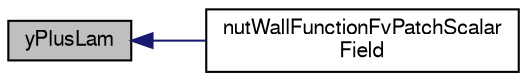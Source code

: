 digraph "yPlusLam"
{
  bgcolor="transparent";
  edge [fontname="FreeSans",fontsize="10",labelfontname="FreeSans",labelfontsize="10"];
  node [fontname="FreeSans",fontsize="10",shape=record];
  rankdir="LR";
  Node377 [label="yPlusLam",height=0.2,width=0.4,color="black", fillcolor="grey75", style="filled", fontcolor="black"];
  Node377 -> Node378 [dir="back",color="midnightblue",fontsize="10",style="solid",fontname="FreeSans"];
  Node378 [label="nutWallFunctionFvPatchScalar\lField",height=0.2,width=0.4,color="black",URL="$a31006.html#ad39264e5f2cc72e6026c72ad584d5429",tooltip="Construct as copy setting internal field reference. "];
}
